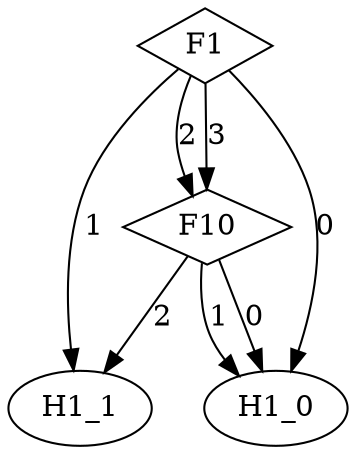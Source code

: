 digraph {
node [label=H1_1,style=""] H1_1
node [label=H1_0,style=""] H1_0
node [label=H1_0,style=""] H1_0
node [label=H1_1,style=""] H1_1
node [label=H1_0,style=""] H1_0
node [label=F10,shape="diamond",style=""] 1
node [label=F1,shape="diamond",style=""] 0

1 -> H1_1 [label="2"]
1 -> H1_0 [label="1"]
1 -> H1_0 [label="0"]
0 -> 1 [label="3"]
0 -> 1 [label="2"]
0 -> H1_1 [label="1"]
0 -> H1_0 [label="0"]
}